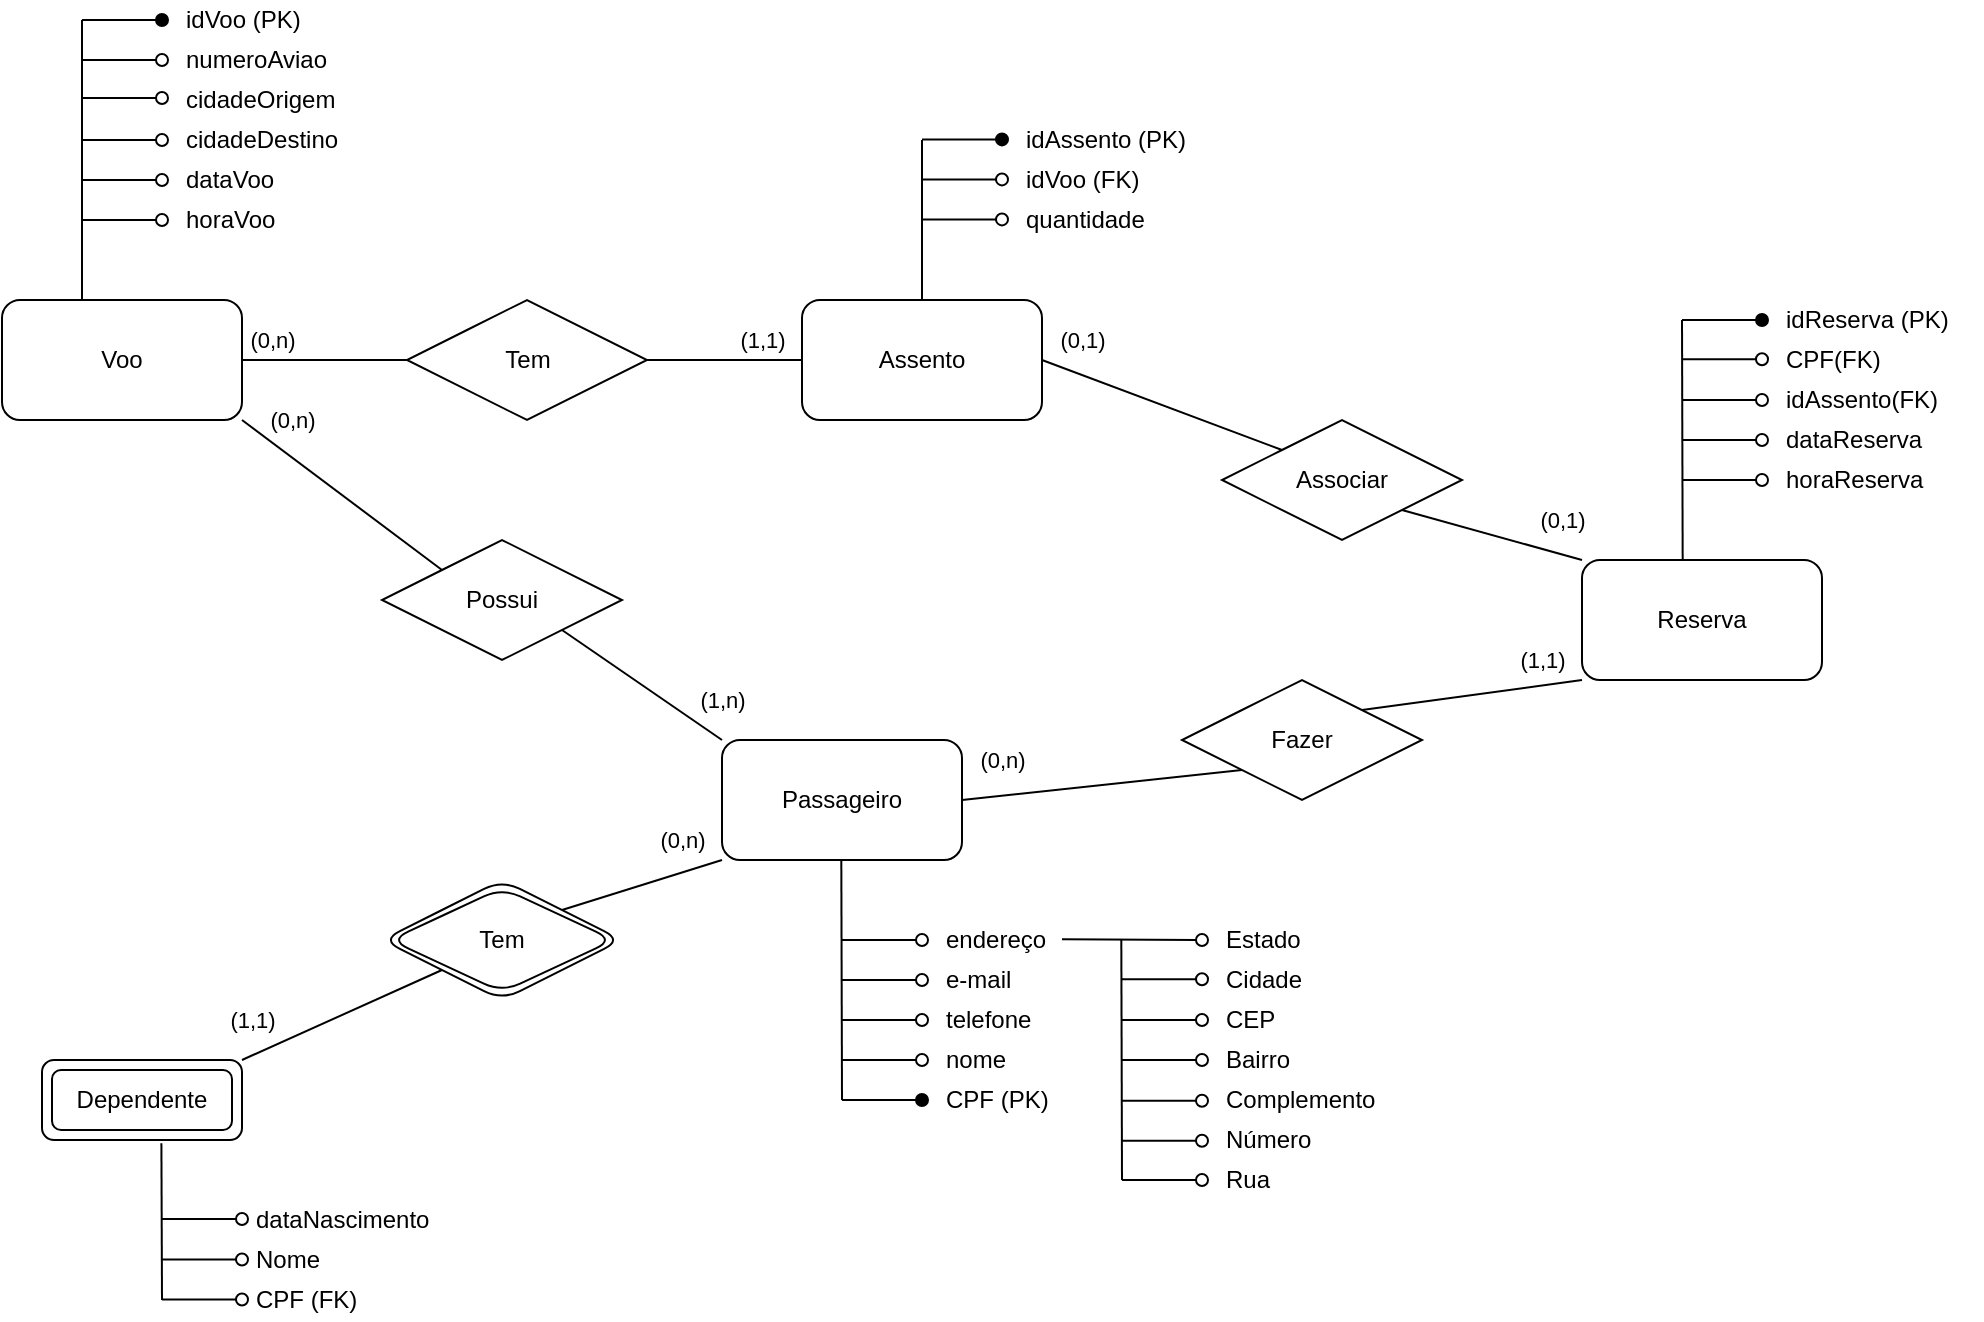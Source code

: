 <mxfile version="21.7.0" type="github">
  <diagram id="R2lEEEUBdFMjLlhIrx00" name="Page-1">
    <mxGraphModel dx="1622" dy="2027" grid="1" gridSize="10" guides="1" tooltips="1" connect="1" arrows="1" fold="1" page="1" pageScale="1" pageWidth="850" pageHeight="1100" math="0" shadow="0" extFonts="Permanent Marker^https://fonts.googleapis.com/css?family=Permanent+Marker">
      <root>
        <mxCell id="0" />
        <mxCell id="1" parent="0" />
        <mxCell id="1PWoZyuFu5648V_OEfRB-84" value="Dependente" style="shape=ext;margin=3;double=1;whiteSpace=wrap;html=1;align=center;labelBackgroundColor=none;rounded=1;" vertex="1" parent="1">
          <mxGeometry x="220" y="480" width="100" height="40" as="geometry" />
        </mxCell>
        <mxCell id="1PWoZyuFu5648V_OEfRB-86" value="Tem" style="shape=rhombus;double=1;perimeter=rhombusPerimeter;whiteSpace=wrap;html=1;align=center;labelBackgroundColor=none;rounded=1;" vertex="1" parent="1">
          <mxGeometry x="390" y="390" width="120" height="60" as="geometry" />
        </mxCell>
        <mxCell id="1PWoZyuFu5648V_OEfRB-176" value="Voo" style="rounded=1;whiteSpace=wrap;html=1;labelBackgroundColor=none;" vertex="1" parent="1">
          <mxGeometry x="200" y="100" width="120" height="60" as="geometry" />
        </mxCell>
        <mxCell id="1PWoZyuFu5648V_OEfRB-177" value="Passageiro" style="rounded=1;whiteSpace=wrap;html=1;labelBackgroundColor=none;" vertex="1" parent="1">
          <mxGeometry x="560" y="320" width="120" height="60" as="geometry" />
        </mxCell>
        <mxCell id="1PWoZyuFu5648V_OEfRB-178" value="Assento" style="rounded=1;whiteSpace=wrap;html=1;labelBackgroundColor=none;" vertex="1" parent="1">
          <mxGeometry x="600" y="100" width="120" height="60" as="geometry" />
        </mxCell>
        <mxCell id="1PWoZyuFu5648V_OEfRB-179" value="Possui" style="rhombus;whiteSpace=wrap;html=1;labelBackgroundColor=none;rounded=1;arcSize=0;" vertex="1" parent="1">
          <mxGeometry x="390" y="220" width="120" height="60" as="geometry" />
        </mxCell>
        <mxCell id="1PWoZyuFu5648V_OEfRB-180" value="Tem" style="rhombus;whiteSpace=wrap;html=1;labelBackgroundColor=none;rounded=1;arcSize=0;" vertex="1" parent="1">
          <mxGeometry x="402.5" y="100" width="120" height="60" as="geometry" />
        </mxCell>
        <mxCell id="1PWoZyuFu5648V_OEfRB-181" value="" style="endArrow=none;html=1;rounded=1;exitX=1;exitY=0.5;exitDx=0;exitDy=0;entryX=0;entryY=0.5;entryDx=0;entryDy=0;labelBackgroundColor=none;fontColor=default;" edge="1" parent="1" source="1PWoZyuFu5648V_OEfRB-176" target="1PWoZyuFu5648V_OEfRB-180">
          <mxGeometry width="50" height="50" relative="1" as="geometry">
            <mxPoint x="352.5" y="220" as="sourcePoint" />
            <mxPoint x="402.5" y="170" as="targetPoint" />
          </mxGeometry>
        </mxCell>
        <mxCell id="1PWoZyuFu5648V_OEfRB-269" value="(0,n)" style="edgeLabel;html=1;align=center;verticalAlign=middle;resizable=0;points=[];" vertex="1" connectable="0" parent="1PWoZyuFu5648V_OEfRB-181">
          <mxGeometry x="-0.157" relative="1" as="geometry">
            <mxPoint x="-20" y="-10" as="offset" />
          </mxGeometry>
        </mxCell>
        <mxCell id="1PWoZyuFu5648V_OEfRB-182" value="" style="endArrow=none;html=1;rounded=1;exitX=1;exitY=0.5;exitDx=0;exitDy=0;entryX=0;entryY=0.5;entryDx=0;entryDy=0;labelBackgroundColor=none;fontColor=default;" edge="1" parent="1" source="1PWoZyuFu5648V_OEfRB-180" target="1PWoZyuFu5648V_OEfRB-178">
          <mxGeometry width="50" height="50" relative="1" as="geometry">
            <mxPoint x="500" y="190" as="sourcePoint" />
            <mxPoint x="583" y="190" as="targetPoint" />
          </mxGeometry>
        </mxCell>
        <mxCell id="1PWoZyuFu5648V_OEfRB-183" value="" style="endArrow=none;html=1;rounded=1;exitX=1;exitY=1;exitDx=0;exitDy=0;entryX=0;entryY=0;entryDx=0;entryDy=0;labelBackgroundColor=none;fontColor=default;" edge="1" parent="1" source="1PWoZyuFu5648V_OEfRB-176" target="1PWoZyuFu5648V_OEfRB-179">
          <mxGeometry width="50" height="50" relative="1" as="geometry">
            <mxPoint x="360" y="180" as="sourcePoint" />
            <mxPoint x="443" y="180" as="targetPoint" />
          </mxGeometry>
        </mxCell>
        <mxCell id="1PWoZyuFu5648V_OEfRB-184" value="" style="endArrow=none;html=1;rounded=1;exitX=1;exitY=1;exitDx=0;exitDy=0;entryX=0;entryY=0;entryDx=0;entryDy=0;labelBackgroundColor=none;fontColor=default;" edge="1" parent="1" source="1PWoZyuFu5648V_OEfRB-179" target="1PWoZyuFu5648V_OEfRB-177">
          <mxGeometry width="50" height="50" relative="1" as="geometry">
            <mxPoint x="510" y="240" as="sourcePoint" />
            <mxPoint x="593" y="240" as="targetPoint" />
          </mxGeometry>
        </mxCell>
        <mxCell id="1PWoZyuFu5648V_OEfRB-185" value="" style="endArrow=oval;html=1;rounded=1;exitX=1;exitY=0.5;exitDx=0;exitDy=0;endFill=1;labelBackgroundColor=none;fontColor=default;" edge="1" parent="1">
          <mxGeometry width="50" height="50" relative="1" as="geometry">
            <mxPoint x="240" y="-40" as="sourcePoint" />
            <mxPoint x="280" y="-40" as="targetPoint" />
          </mxGeometry>
        </mxCell>
        <mxCell id="1PWoZyuFu5648V_OEfRB-186" value="Reserva" style="rounded=1;whiteSpace=wrap;html=1;labelBackgroundColor=none;" vertex="1" parent="1">
          <mxGeometry x="990" y="230" width="120" height="60" as="geometry" />
        </mxCell>
        <mxCell id="1PWoZyuFu5648V_OEfRB-189" value="" style="endArrow=oval;html=1;rounded=1;exitX=1;exitY=0.5;exitDx=0;exitDy=0;endFill=0;labelBackgroundColor=none;fontColor=default;" edge="1" parent="1">
          <mxGeometry width="50" height="50" relative="1" as="geometry">
            <mxPoint x="240" y="-20" as="sourcePoint" />
            <mxPoint x="280" y="-20" as="targetPoint" />
          </mxGeometry>
        </mxCell>
        <mxCell id="1PWoZyuFu5648V_OEfRB-190" value="" style="endArrow=oval;html=1;rounded=1;exitX=1;exitY=0.5;exitDx=0;exitDy=0;endFill=0;labelBackgroundColor=none;fontColor=default;" edge="1" parent="1">
          <mxGeometry width="50" height="50" relative="1" as="geometry">
            <mxPoint x="240" y="-1" as="sourcePoint" />
            <mxPoint x="280" y="-1" as="targetPoint" />
          </mxGeometry>
        </mxCell>
        <mxCell id="1PWoZyuFu5648V_OEfRB-191" value="" style="endArrow=oval;html=1;rounded=1;exitX=1;exitY=0.5;exitDx=0;exitDy=0;endFill=0;labelBackgroundColor=none;fontColor=default;" edge="1" parent="1">
          <mxGeometry width="50" height="50" relative="1" as="geometry">
            <mxPoint x="240" y="20" as="sourcePoint" />
            <mxPoint x="280" y="20" as="targetPoint" />
          </mxGeometry>
        </mxCell>
        <mxCell id="1PWoZyuFu5648V_OEfRB-192" value="" style="endArrow=oval;html=1;rounded=1;exitX=1;exitY=0.5;exitDx=0;exitDy=0;endFill=0;labelBackgroundColor=none;fontColor=default;" edge="1" parent="1">
          <mxGeometry width="50" height="50" relative="1" as="geometry">
            <mxPoint x="240" y="40" as="sourcePoint" />
            <mxPoint x="280" y="40" as="targetPoint" />
          </mxGeometry>
        </mxCell>
        <mxCell id="1PWoZyuFu5648V_OEfRB-193" value="" style="endArrow=oval;html=1;rounded=1;exitX=1;exitY=0.5;exitDx=0;exitDy=0;endFill=0;labelBackgroundColor=none;fontColor=default;" edge="1" parent="1">
          <mxGeometry width="50" height="50" relative="1" as="geometry">
            <mxPoint x="240" y="60" as="sourcePoint" />
            <mxPoint x="280" y="60" as="targetPoint" />
          </mxGeometry>
        </mxCell>
        <mxCell id="1PWoZyuFu5648V_OEfRB-194" value="" style="endArrow=none;html=1;rounded=1;labelBackgroundColor=none;fontColor=default;" edge="1" parent="1">
          <mxGeometry width="50" height="50" relative="1" as="geometry">
            <mxPoint x="240" y="100" as="sourcePoint" />
            <mxPoint x="240" y="-40" as="targetPoint" />
          </mxGeometry>
        </mxCell>
        <mxCell id="1PWoZyuFu5648V_OEfRB-197" value="idVoo (PK)" style="text;html=1;strokeColor=none;fillColor=none;align=left;verticalAlign=middle;whiteSpace=wrap;rounded=0;" vertex="1" parent="1">
          <mxGeometry x="290" y="-50" width="80" height="20" as="geometry" />
        </mxCell>
        <mxCell id="1PWoZyuFu5648V_OEfRB-198" value="numeroAviao" style="text;html=1;strokeColor=none;fillColor=none;align=left;verticalAlign=middle;whiteSpace=wrap;rounded=0;" vertex="1" parent="1">
          <mxGeometry x="290" y="-30" width="90" height="20" as="geometry" />
        </mxCell>
        <mxCell id="1PWoZyuFu5648V_OEfRB-199" value="cidadeOrigem" style="text;html=1;strokeColor=none;fillColor=none;align=left;verticalAlign=middle;whiteSpace=wrap;rounded=0;" vertex="1" parent="1">
          <mxGeometry x="290" y="-10" width="90" height="20" as="geometry" />
        </mxCell>
        <mxCell id="1PWoZyuFu5648V_OEfRB-203" value="cidadeDestino" style="text;html=1;strokeColor=none;fillColor=none;align=left;verticalAlign=middle;whiteSpace=wrap;rounded=0;" vertex="1" parent="1">
          <mxGeometry x="290" y="10" width="90" height="20" as="geometry" />
        </mxCell>
        <mxCell id="1PWoZyuFu5648V_OEfRB-204" value="horaVoo" style="text;html=1;strokeColor=none;fillColor=none;align=left;verticalAlign=middle;whiteSpace=wrap;rounded=0;" vertex="1" parent="1">
          <mxGeometry x="290" y="50" width="60" height="20" as="geometry" />
        </mxCell>
        <mxCell id="1PWoZyuFu5648V_OEfRB-205" value="dataVoo" style="text;html=1;strokeColor=none;fillColor=none;align=left;verticalAlign=middle;whiteSpace=wrap;rounded=0;" vertex="1" parent="1">
          <mxGeometry x="290" y="30" width="60" height="20" as="geometry" />
        </mxCell>
        <mxCell id="1PWoZyuFu5648V_OEfRB-206" value="" style="endArrow=none;html=1;rounded=1;labelBackgroundColor=none;fontColor=default;exitX=0.5;exitY=0;exitDx=0;exitDy=0;" edge="1" parent="1" source="1PWoZyuFu5648V_OEfRB-178">
          <mxGeometry width="50" height="50" relative="1" as="geometry">
            <mxPoint x="670" y="70" as="sourcePoint" />
            <mxPoint x="660" y="20" as="targetPoint" />
          </mxGeometry>
        </mxCell>
        <mxCell id="1PWoZyuFu5648V_OEfRB-207" value="" style="endArrow=oval;html=1;rounded=1;exitX=1;exitY=0.5;exitDx=0;exitDy=0;endFill=1;labelBackgroundColor=none;fontColor=default;" edge="1" parent="1">
          <mxGeometry width="50" height="50" relative="1" as="geometry">
            <mxPoint x="660" y="19.71" as="sourcePoint" />
            <mxPoint x="700" y="19.71" as="targetPoint" />
          </mxGeometry>
        </mxCell>
        <mxCell id="1PWoZyuFu5648V_OEfRB-208" value="" style="endArrow=oval;html=1;rounded=1;exitX=1;exitY=0.5;exitDx=0;exitDy=0;endFill=0;labelBackgroundColor=none;fontColor=default;" edge="1" parent="1">
          <mxGeometry width="50" height="50" relative="1" as="geometry">
            <mxPoint x="660" y="59.71" as="sourcePoint" />
            <mxPoint x="700" y="59.71" as="targetPoint" />
          </mxGeometry>
        </mxCell>
        <mxCell id="1PWoZyuFu5648V_OEfRB-209" value="" style="endArrow=oval;html=1;rounded=1;exitX=1;exitY=0.5;exitDx=0;exitDy=0;endFill=0;labelBackgroundColor=none;fontColor=default;" edge="1" parent="1">
          <mxGeometry width="50" height="50" relative="1" as="geometry">
            <mxPoint x="660" y="39.71" as="sourcePoint" />
            <mxPoint x="700" y="39.71" as="targetPoint" />
          </mxGeometry>
        </mxCell>
        <mxCell id="1PWoZyuFu5648V_OEfRB-210" value="idAssento (PK)" style="text;html=1;strokeColor=none;fillColor=none;align=left;verticalAlign=middle;whiteSpace=wrap;rounded=0;" vertex="1" parent="1">
          <mxGeometry x="710" y="10" width="100" height="20" as="geometry" />
        </mxCell>
        <mxCell id="1PWoZyuFu5648V_OEfRB-211" value="idVoo (FK)" style="text;html=1;strokeColor=none;fillColor=none;align=left;verticalAlign=middle;whiteSpace=wrap;rounded=0;" vertex="1" parent="1">
          <mxGeometry x="710" y="30" width="100" height="20" as="geometry" />
        </mxCell>
        <mxCell id="1PWoZyuFu5648V_OEfRB-212" value="quantidade" style="text;html=1;strokeColor=none;fillColor=none;align=left;verticalAlign=middle;whiteSpace=wrap;rounded=0;" vertex="1" parent="1">
          <mxGeometry x="710" y="50" width="100" height="20" as="geometry" />
        </mxCell>
        <mxCell id="1PWoZyuFu5648V_OEfRB-213" value="" style="endArrow=oval;html=1;rounded=1;endFill=0;labelBackgroundColor=none;fontColor=default;" edge="1" parent="1">
          <mxGeometry width="50" height="50" relative="1" as="geometry">
            <mxPoint x="620" y="420" as="sourcePoint" />
            <mxPoint x="660" y="420" as="targetPoint" />
          </mxGeometry>
        </mxCell>
        <mxCell id="1PWoZyuFu5648V_OEfRB-214" value="" style="endArrow=oval;html=1;rounded=1;exitX=1;exitY=0.5;exitDx=0;exitDy=0;endFill=1;labelBackgroundColor=none;fontColor=default;" edge="1" parent="1">
          <mxGeometry width="50" height="50" relative="1" as="geometry">
            <mxPoint x="620" y="500" as="sourcePoint" />
            <mxPoint x="660" y="500" as="targetPoint" />
          </mxGeometry>
        </mxCell>
        <mxCell id="1PWoZyuFu5648V_OEfRB-215" value="" style="endArrow=oval;html=1;rounded=1;endFill=0;labelBackgroundColor=none;fontColor=default;" edge="1" parent="1">
          <mxGeometry width="50" height="50" relative="1" as="geometry">
            <mxPoint x="620" y="440" as="sourcePoint" />
            <mxPoint x="660" y="440" as="targetPoint" />
          </mxGeometry>
        </mxCell>
        <mxCell id="1PWoZyuFu5648V_OEfRB-216" value="" style="endArrow=oval;html=1;rounded=1;endFill=0;labelBackgroundColor=none;fontColor=default;" edge="1" parent="1">
          <mxGeometry width="50" height="50" relative="1" as="geometry">
            <mxPoint x="620" y="460" as="sourcePoint" />
            <mxPoint x="660" y="460" as="targetPoint" />
          </mxGeometry>
        </mxCell>
        <mxCell id="1PWoZyuFu5648V_OEfRB-217" value="" style="endArrow=oval;html=1;rounded=1;endFill=0;labelBackgroundColor=none;fontColor=default;" edge="1" parent="1">
          <mxGeometry width="50" height="50" relative="1" as="geometry">
            <mxPoint x="620" y="480" as="sourcePoint" />
            <mxPoint x="660" y="480" as="targetPoint" />
          </mxGeometry>
        </mxCell>
        <mxCell id="1PWoZyuFu5648V_OEfRB-218" value="" style="endArrow=none;html=1;rounded=1;labelBackgroundColor=none;fontColor=default;" edge="1" parent="1">
          <mxGeometry width="50" height="50" relative="1" as="geometry">
            <mxPoint x="620" y="500" as="sourcePoint" />
            <mxPoint x="619.66" y="380" as="targetPoint" />
          </mxGeometry>
        </mxCell>
        <mxCell id="1PWoZyuFu5648V_OEfRB-219" value="CPF&amp;nbsp;(PK)" style="text;html=1;strokeColor=none;fillColor=none;align=left;verticalAlign=middle;whiteSpace=wrap;rounded=0;" vertex="1" parent="1">
          <mxGeometry x="670" y="490" width="100" height="20" as="geometry" />
        </mxCell>
        <mxCell id="1PWoZyuFu5648V_OEfRB-220" value="endereço" style="text;html=1;strokeColor=none;fillColor=none;align=left;verticalAlign=middle;whiteSpace=wrap;rounded=0;" vertex="1" parent="1">
          <mxGeometry x="670" y="410" width="100" height="20" as="geometry" />
        </mxCell>
        <mxCell id="1PWoZyuFu5648V_OEfRB-221" value="e-mail" style="text;html=1;strokeColor=none;fillColor=none;align=left;verticalAlign=middle;whiteSpace=wrap;rounded=0;" vertex="1" parent="1">
          <mxGeometry x="670" y="430" width="100" height="20" as="geometry" />
        </mxCell>
        <mxCell id="1PWoZyuFu5648V_OEfRB-222" value="telefone" style="text;html=1;strokeColor=none;fillColor=none;align=left;verticalAlign=middle;whiteSpace=wrap;rounded=0;" vertex="1" parent="1">
          <mxGeometry x="670" y="450" width="100" height="20" as="geometry" />
        </mxCell>
        <mxCell id="1PWoZyuFu5648V_OEfRB-223" value="nome" style="text;html=1;strokeColor=none;fillColor=none;align=left;verticalAlign=middle;whiteSpace=wrap;rounded=0;" vertex="1" parent="1">
          <mxGeometry x="670" y="470" width="100" height="20" as="geometry" />
        </mxCell>
        <mxCell id="1PWoZyuFu5648V_OEfRB-224" value="" style="endArrow=oval;html=1;rounded=1;endFill=0;labelBackgroundColor=none;fontColor=default;" edge="1" parent="1">
          <mxGeometry width="50" height="50" relative="1" as="geometry">
            <mxPoint x="730" y="419.66" as="sourcePoint" />
            <mxPoint x="800" y="420" as="targetPoint" />
          </mxGeometry>
        </mxCell>
        <mxCell id="1PWoZyuFu5648V_OEfRB-225" value="" style="endArrow=oval;html=1;rounded=1;endFill=0;labelBackgroundColor=none;fontColor=default;" edge="1" parent="1">
          <mxGeometry width="50" height="50" relative="1" as="geometry">
            <mxPoint x="760" y="439.66" as="sourcePoint" />
            <mxPoint x="800" y="439.66" as="targetPoint" />
          </mxGeometry>
        </mxCell>
        <mxCell id="1PWoZyuFu5648V_OEfRB-226" value="" style="endArrow=oval;html=1;rounded=1;endFill=0;labelBackgroundColor=none;fontColor=default;" edge="1" parent="1">
          <mxGeometry width="50" height="50" relative="1" as="geometry">
            <mxPoint x="760" y="540.0" as="sourcePoint" />
            <mxPoint x="800" y="540.0" as="targetPoint" />
          </mxGeometry>
        </mxCell>
        <mxCell id="1PWoZyuFu5648V_OEfRB-227" value="" style="endArrow=oval;html=1;rounded=1;endFill=0;labelBackgroundColor=none;fontColor=default;" edge="1" parent="1">
          <mxGeometry width="50" height="50" relative="1" as="geometry">
            <mxPoint x="760" y="520.35" as="sourcePoint" />
            <mxPoint x="800" y="520.35" as="targetPoint" />
          </mxGeometry>
        </mxCell>
        <mxCell id="1PWoZyuFu5648V_OEfRB-228" value="" style="endArrow=oval;html=1;rounded=1;endFill=0;labelBackgroundColor=none;fontColor=default;" edge="1" parent="1">
          <mxGeometry width="50" height="50" relative="1" as="geometry">
            <mxPoint x="760" y="500.35" as="sourcePoint" />
            <mxPoint x="800" y="500.35" as="targetPoint" />
          </mxGeometry>
        </mxCell>
        <mxCell id="1PWoZyuFu5648V_OEfRB-229" value="" style="endArrow=oval;html=1;rounded=1;endFill=0;labelBackgroundColor=none;fontColor=default;" edge="1" parent="1">
          <mxGeometry width="50" height="50" relative="1" as="geometry">
            <mxPoint x="760" y="480" as="sourcePoint" />
            <mxPoint x="800" y="480" as="targetPoint" />
          </mxGeometry>
        </mxCell>
        <mxCell id="1PWoZyuFu5648V_OEfRB-230" value="" style="endArrow=oval;html=1;rounded=1;endFill=0;labelBackgroundColor=none;fontColor=default;" edge="1" parent="1">
          <mxGeometry width="50" height="50" relative="1" as="geometry">
            <mxPoint x="760" y="460" as="sourcePoint" />
            <mxPoint x="800" y="460" as="targetPoint" />
          </mxGeometry>
        </mxCell>
        <mxCell id="1PWoZyuFu5648V_OEfRB-231" value="" style="endArrow=none;html=1;rounded=1;labelBackgroundColor=none;fontColor=default;" edge="1" parent="1">
          <mxGeometry width="50" height="50" relative="1" as="geometry">
            <mxPoint x="760" y="540" as="sourcePoint" />
            <mxPoint x="759.66" y="420" as="targetPoint" />
          </mxGeometry>
        </mxCell>
        <mxCell id="1PWoZyuFu5648V_OEfRB-232" value="Estado" style="text;html=1;strokeColor=none;fillColor=none;align=left;verticalAlign=middle;whiteSpace=wrap;rounded=0;" vertex="1" parent="1">
          <mxGeometry x="810" y="410" width="100" height="20" as="geometry" />
        </mxCell>
        <mxCell id="1PWoZyuFu5648V_OEfRB-233" value="Cidade" style="text;html=1;strokeColor=none;fillColor=none;align=left;verticalAlign=middle;whiteSpace=wrap;rounded=0;" vertex="1" parent="1">
          <mxGeometry x="810" y="430" width="100" height="20" as="geometry" />
        </mxCell>
        <mxCell id="1PWoZyuFu5648V_OEfRB-234" value="CEP" style="text;html=1;strokeColor=none;fillColor=none;align=left;verticalAlign=middle;whiteSpace=wrap;rounded=0;" vertex="1" parent="1">
          <mxGeometry x="810" y="450" width="100" height="20" as="geometry" />
        </mxCell>
        <mxCell id="1PWoZyuFu5648V_OEfRB-235" value="Bairro" style="text;html=1;strokeColor=none;fillColor=none;align=left;verticalAlign=middle;whiteSpace=wrap;rounded=0;" vertex="1" parent="1">
          <mxGeometry x="810" y="470" width="100" height="20" as="geometry" />
        </mxCell>
        <mxCell id="1PWoZyuFu5648V_OEfRB-236" value="Complemento" style="text;html=1;strokeColor=none;fillColor=none;align=left;verticalAlign=middle;whiteSpace=wrap;rounded=0;" vertex="1" parent="1">
          <mxGeometry x="810" y="490" width="100" height="20" as="geometry" />
        </mxCell>
        <mxCell id="1PWoZyuFu5648V_OEfRB-237" value="Número" style="text;html=1;strokeColor=none;fillColor=none;align=left;verticalAlign=middle;whiteSpace=wrap;rounded=0;" vertex="1" parent="1">
          <mxGeometry x="810" y="510" width="100" height="20" as="geometry" />
        </mxCell>
        <mxCell id="1PWoZyuFu5648V_OEfRB-238" value="Rua" style="text;html=1;strokeColor=none;fillColor=none;align=left;verticalAlign=middle;whiteSpace=wrap;rounded=0;" vertex="1" parent="1">
          <mxGeometry x="810" y="530" width="100" height="20" as="geometry" />
        </mxCell>
        <mxCell id="1PWoZyuFu5648V_OEfRB-239" value="" style="endArrow=none;html=1;rounded=1;exitX=1;exitY=0;exitDx=0;exitDy=0;entryX=0;entryY=1;entryDx=0;entryDy=0;labelBackgroundColor=none;fontColor=default;" edge="1" parent="1" source="1PWoZyuFu5648V_OEfRB-86" target="1PWoZyuFu5648V_OEfRB-177">
          <mxGeometry width="50" height="50" relative="1" as="geometry">
            <mxPoint x="440" y="320" as="sourcePoint" />
            <mxPoint x="530" y="365" as="targetPoint" />
          </mxGeometry>
        </mxCell>
        <mxCell id="1PWoZyuFu5648V_OEfRB-240" value="" style="endArrow=none;html=1;rounded=1;exitX=1;exitY=0;exitDx=0;exitDy=0;entryX=0;entryY=1;entryDx=0;entryDy=0;labelBackgroundColor=none;fontColor=default;" edge="1" parent="1" source="1PWoZyuFu5648V_OEfRB-84" target="1PWoZyuFu5648V_OEfRB-86">
          <mxGeometry width="50" height="50" relative="1" as="geometry">
            <mxPoint x="400" y="505" as="sourcePoint" />
            <mxPoint x="490" y="550" as="targetPoint" />
          </mxGeometry>
        </mxCell>
        <mxCell id="1PWoZyuFu5648V_OEfRB-244" value="" style="endArrow=none;html=1;rounded=1;entryX=0.597;entryY=1.042;entryDx=0;entryDy=0;labelBackgroundColor=none;fontColor=default;entryPerimeter=0;" edge="1" parent="1" target="1PWoZyuFu5648V_OEfRB-84">
          <mxGeometry width="50" height="50" relative="1" as="geometry">
            <mxPoint x="280" y="600" as="sourcePoint" />
            <mxPoint x="390" y="560" as="targetPoint" />
          </mxGeometry>
        </mxCell>
        <mxCell id="1PWoZyuFu5648V_OEfRB-245" value="CPF&amp;nbsp;(FK)" style="text;html=1;strokeColor=none;fillColor=none;align=left;verticalAlign=middle;whiteSpace=wrap;rounded=0;" vertex="1" parent="1">
          <mxGeometry x="325" y="590" width="100" height="20" as="geometry" />
        </mxCell>
        <mxCell id="1PWoZyuFu5648V_OEfRB-246" value="dataNascimento" style="text;html=1;strokeColor=none;fillColor=none;align=left;verticalAlign=middle;whiteSpace=wrap;rounded=0;" vertex="1" parent="1">
          <mxGeometry x="325" y="550" width="100" height="20" as="geometry" />
        </mxCell>
        <mxCell id="1PWoZyuFu5648V_OEfRB-247" value="Nome" style="text;html=1;strokeColor=none;fillColor=none;align=left;verticalAlign=middle;whiteSpace=wrap;rounded=0;" vertex="1" parent="1">
          <mxGeometry x="325" y="570" width="100" height="20" as="geometry" />
        </mxCell>
        <mxCell id="1PWoZyuFu5648V_OEfRB-248" value="Associar" style="rhombus;whiteSpace=wrap;html=1;labelBackgroundColor=none;rounded=1;arcSize=0;" vertex="1" parent="1">
          <mxGeometry x="810" y="160" width="120" height="60" as="geometry" />
        </mxCell>
        <mxCell id="1PWoZyuFu5648V_OEfRB-249" value="" style="endArrow=oval;html=1;rounded=1;endFill=0;labelBackgroundColor=none;fontColor=default;" edge="1" parent="1">
          <mxGeometry width="50" height="50" relative="1" as="geometry">
            <mxPoint x="280" y="559.5" as="sourcePoint" />
            <mxPoint x="320" y="559.5" as="targetPoint" />
          </mxGeometry>
        </mxCell>
        <mxCell id="1PWoZyuFu5648V_OEfRB-250" value="" style="endArrow=oval;html=1;rounded=1;endFill=0;labelBackgroundColor=none;fontColor=default;" edge="1" parent="1">
          <mxGeometry width="50" height="50" relative="1" as="geometry">
            <mxPoint x="280" y="579.76" as="sourcePoint" />
            <mxPoint x="320" y="579.76" as="targetPoint" />
          </mxGeometry>
        </mxCell>
        <mxCell id="1PWoZyuFu5648V_OEfRB-252" value="Fazer" style="rhombus;whiteSpace=wrap;html=1;labelBackgroundColor=none;rounded=1;arcSize=0;" vertex="1" parent="1">
          <mxGeometry x="790" y="290" width="120" height="60" as="geometry" />
        </mxCell>
        <mxCell id="1PWoZyuFu5648V_OEfRB-253" value="" style="endArrow=oval;html=1;rounded=1;exitX=1;exitY=0.5;exitDx=0;exitDy=0;endFill=1;labelBackgroundColor=none;fontColor=default;" edge="1" parent="1">
          <mxGeometry width="50" height="50" relative="1" as="geometry">
            <mxPoint x="1040" y="110" as="sourcePoint" />
            <mxPoint x="1080" y="110" as="targetPoint" />
          </mxGeometry>
        </mxCell>
        <mxCell id="1PWoZyuFu5648V_OEfRB-254" value="" style="endArrow=oval;html=1;rounded=1;endFill=0;labelBackgroundColor=none;fontColor=default;" edge="1" parent="1">
          <mxGeometry width="50" height="50" relative="1" as="geometry">
            <mxPoint x="1040" y="190" as="sourcePoint" />
            <mxPoint x="1080" y="190" as="targetPoint" />
          </mxGeometry>
        </mxCell>
        <mxCell id="1PWoZyuFu5648V_OEfRB-255" value="" style="endArrow=oval;html=1;rounded=1;endFill=0;labelBackgroundColor=none;fontColor=default;" edge="1" parent="1">
          <mxGeometry width="50" height="50" relative="1" as="geometry">
            <mxPoint x="1040" y="170" as="sourcePoint" />
            <mxPoint x="1080" y="170" as="targetPoint" />
          </mxGeometry>
        </mxCell>
        <mxCell id="1PWoZyuFu5648V_OEfRB-256" value="" style="endArrow=oval;html=1;rounded=1;endFill=0;labelBackgroundColor=none;fontColor=default;" edge="1" parent="1">
          <mxGeometry width="50" height="50" relative="1" as="geometry">
            <mxPoint x="1040" y="150.0" as="sourcePoint" />
            <mxPoint x="1080" y="150.0" as="targetPoint" />
          </mxGeometry>
        </mxCell>
        <mxCell id="1PWoZyuFu5648V_OEfRB-257" value="" style="endArrow=oval;html=1;rounded=1;endFill=0;labelBackgroundColor=none;fontColor=default;" edge="1" parent="1">
          <mxGeometry width="50" height="50" relative="1" as="geometry">
            <mxPoint x="1040" y="129.66" as="sourcePoint" />
            <mxPoint x="1080" y="129.66" as="targetPoint" />
          </mxGeometry>
        </mxCell>
        <mxCell id="1PWoZyuFu5648V_OEfRB-258" value="" style="endArrow=none;html=1;rounded=1;labelBackgroundColor=none;fontColor=default;" edge="1" parent="1">
          <mxGeometry width="50" height="50" relative="1" as="geometry">
            <mxPoint x="1040.34" y="230" as="sourcePoint" />
            <mxPoint x="1040" y="110" as="targetPoint" />
          </mxGeometry>
        </mxCell>
        <mxCell id="1PWoZyuFu5648V_OEfRB-259" value="idReserva (PK)" style="text;html=1;strokeColor=none;fillColor=none;align=left;verticalAlign=middle;whiteSpace=wrap;rounded=0;" vertex="1" parent="1">
          <mxGeometry x="1090" y="100" width="100" height="20" as="geometry" />
        </mxCell>
        <mxCell id="1PWoZyuFu5648V_OEfRB-260" value="CPF(FK)" style="text;html=1;strokeColor=none;fillColor=none;align=left;verticalAlign=middle;whiteSpace=wrap;rounded=0;" vertex="1" parent="1">
          <mxGeometry x="1090" y="120" width="100" height="20" as="geometry" />
        </mxCell>
        <mxCell id="1PWoZyuFu5648V_OEfRB-261" value="idAssento(FK)" style="text;html=1;strokeColor=none;fillColor=none;align=left;verticalAlign=middle;whiteSpace=wrap;rounded=0;" vertex="1" parent="1">
          <mxGeometry x="1090" y="140" width="100" height="20" as="geometry" />
        </mxCell>
        <mxCell id="1PWoZyuFu5648V_OEfRB-262" value="dataReserva" style="text;html=1;strokeColor=none;fillColor=none;align=left;verticalAlign=middle;whiteSpace=wrap;rounded=0;" vertex="1" parent="1">
          <mxGeometry x="1090" y="160" width="100" height="20" as="geometry" />
        </mxCell>
        <mxCell id="1PWoZyuFu5648V_OEfRB-263" value="horaReserva" style="text;html=1;strokeColor=none;fillColor=none;align=left;verticalAlign=middle;whiteSpace=wrap;rounded=0;" vertex="1" parent="1">
          <mxGeometry x="1090" y="180" width="100" height="20" as="geometry" />
        </mxCell>
        <mxCell id="1PWoZyuFu5648V_OEfRB-264" value="" style="endArrow=none;html=1;rounded=1;exitX=1;exitY=0.5;exitDx=0;exitDy=0;entryX=0;entryY=0;entryDx=0;entryDy=0;labelBackgroundColor=none;fontColor=default;" edge="1" parent="1" source="1PWoZyuFu5648V_OEfRB-178" target="1PWoZyuFu5648V_OEfRB-248">
          <mxGeometry width="50" height="50" relative="1" as="geometry">
            <mxPoint x="740" y="140" as="sourcePoint" />
            <mxPoint x="817" y="140" as="targetPoint" />
          </mxGeometry>
        </mxCell>
        <mxCell id="1PWoZyuFu5648V_OEfRB-265" value="" style="endArrow=none;html=1;rounded=1;exitX=1;exitY=0.5;exitDx=0;exitDy=0;entryX=0;entryY=1;entryDx=0;entryDy=0;labelBackgroundColor=none;fontColor=default;" edge="1" parent="1" source="1PWoZyuFu5648V_OEfRB-177" target="1PWoZyuFu5648V_OEfRB-252">
          <mxGeometry width="50" height="50" relative="1" as="geometry">
            <mxPoint x="681.5" y="300" as="sourcePoint" />
            <mxPoint x="758.5" y="300" as="targetPoint" />
          </mxGeometry>
        </mxCell>
        <mxCell id="1PWoZyuFu5648V_OEfRB-266" value="" style="endArrow=none;html=1;rounded=1;exitX=1;exitY=1;exitDx=0;exitDy=0;entryX=0;entryY=0;entryDx=0;entryDy=0;labelBackgroundColor=none;fontColor=default;" edge="1" parent="1" source="1PWoZyuFu5648V_OEfRB-248" target="1PWoZyuFu5648V_OEfRB-186">
          <mxGeometry width="50" height="50" relative="1" as="geometry">
            <mxPoint x="900" y="230.0" as="sourcePoint" />
            <mxPoint x="977" y="230.0" as="targetPoint" />
          </mxGeometry>
        </mxCell>
        <mxCell id="1PWoZyuFu5648V_OEfRB-267" value="" style="endArrow=none;html=1;rounded=1;exitX=1;exitY=0;exitDx=0;exitDy=0;entryX=0;entryY=1;entryDx=0;entryDy=0;labelBackgroundColor=none;fontColor=default;" edge="1" parent="1" source="1PWoZyuFu5648V_OEfRB-252" target="1PWoZyuFu5648V_OEfRB-186">
          <mxGeometry width="50" height="50" relative="1" as="geometry">
            <mxPoint x="960" y="340" as="sourcePoint" />
            <mxPoint x="1037" y="340" as="targetPoint" />
          </mxGeometry>
        </mxCell>
        <mxCell id="1PWoZyuFu5648V_OEfRB-270" value="(1,1)" style="edgeLabel;html=1;align=center;verticalAlign=middle;resizable=0;points=[];" vertex="1" connectable="0" parent="1">
          <mxGeometry x="579.997" y="120" as="geometry">
            <mxPoint as="offset" />
          </mxGeometry>
        </mxCell>
        <mxCell id="1PWoZyuFu5648V_OEfRB-271" value="(0,n)" style="edgeLabel;html=1;align=center;verticalAlign=middle;resizable=0;points=[];" vertex="1" connectable="0" parent="1">
          <mxGeometry x="539.997" y="370" as="geometry">
            <mxPoint as="offset" />
          </mxGeometry>
        </mxCell>
        <mxCell id="1PWoZyuFu5648V_OEfRB-272" value="(1,1)" style="edgeLabel;html=1;align=center;verticalAlign=middle;resizable=0;points=[];" vertex="1" connectable="0" parent="1">
          <mxGeometry x="324.997" y="460" as="geometry">
            <mxPoint as="offset" />
          </mxGeometry>
        </mxCell>
        <mxCell id="1PWoZyuFu5648V_OEfRB-273" value="(0,n)" style="edgeLabel;html=1;align=center;verticalAlign=middle;resizable=0;points=[];" vertex="1" connectable="0" parent="1">
          <mxGeometry x="699.997" y="330" as="geometry">
            <mxPoint as="offset" />
          </mxGeometry>
        </mxCell>
        <mxCell id="1PWoZyuFu5648V_OEfRB-274" value="(1,1)" style="edgeLabel;html=1;align=center;verticalAlign=middle;resizable=0;points=[];" vertex="1" connectable="0" parent="1">
          <mxGeometry x="969.997" y="280" as="geometry">
            <mxPoint as="offset" />
          </mxGeometry>
        </mxCell>
        <mxCell id="1PWoZyuFu5648V_OEfRB-275" value="(0,1)" style="edgeLabel;html=1;align=center;verticalAlign=middle;resizable=0;points=[];" vertex="1" connectable="0" parent="1">
          <mxGeometry x="979.997" y="210" as="geometry">
            <mxPoint as="offset" />
          </mxGeometry>
        </mxCell>
        <mxCell id="1PWoZyuFu5648V_OEfRB-276" value="(0,1)" style="edgeLabel;html=1;align=center;verticalAlign=middle;resizable=0;points=[];" vertex="1" connectable="0" parent="1">
          <mxGeometry x="739.997" y="120" as="geometry">
            <mxPoint as="offset" />
          </mxGeometry>
        </mxCell>
        <mxCell id="1PWoZyuFu5648V_OEfRB-277" value="(0,n)" style="edgeLabel;html=1;align=center;verticalAlign=middle;resizable=0;points=[];" vertex="1" connectable="0" parent="1">
          <mxGeometry x="344.483" y="160" as="geometry" />
        </mxCell>
        <mxCell id="1PWoZyuFu5648V_OEfRB-278" value="(1,n)" style="edgeLabel;html=1;align=center;verticalAlign=middle;resizable=0;points=[];" vertex="1" connectable="0" parent="1">
          <mxGeometry x="559.997" y="300" as="geometry">
            <mxPoint as="offset" />
          </mxGeometry>
        </mxCell>
        <mxCell id="1PWoZyuFu5648V_OEfRB-279" value="" style="endArrow=oval;html=1;rounded=1;endFill=0;labelBackgroundColor=none;fontColor=default;" edge="1" parent="1">
          <mxGeometry width="50" height="50" relative="1" as="geometry">
            <mxPoint x="280" y="599.76" as="sourcePoint" />
            <mxPoint x="320" y="599.76" as="targetPoint" />
          </mxGeometry>
        </mxCell>
      </root>
    </mxGraphModel>
  </diagram>
</mxfile>
